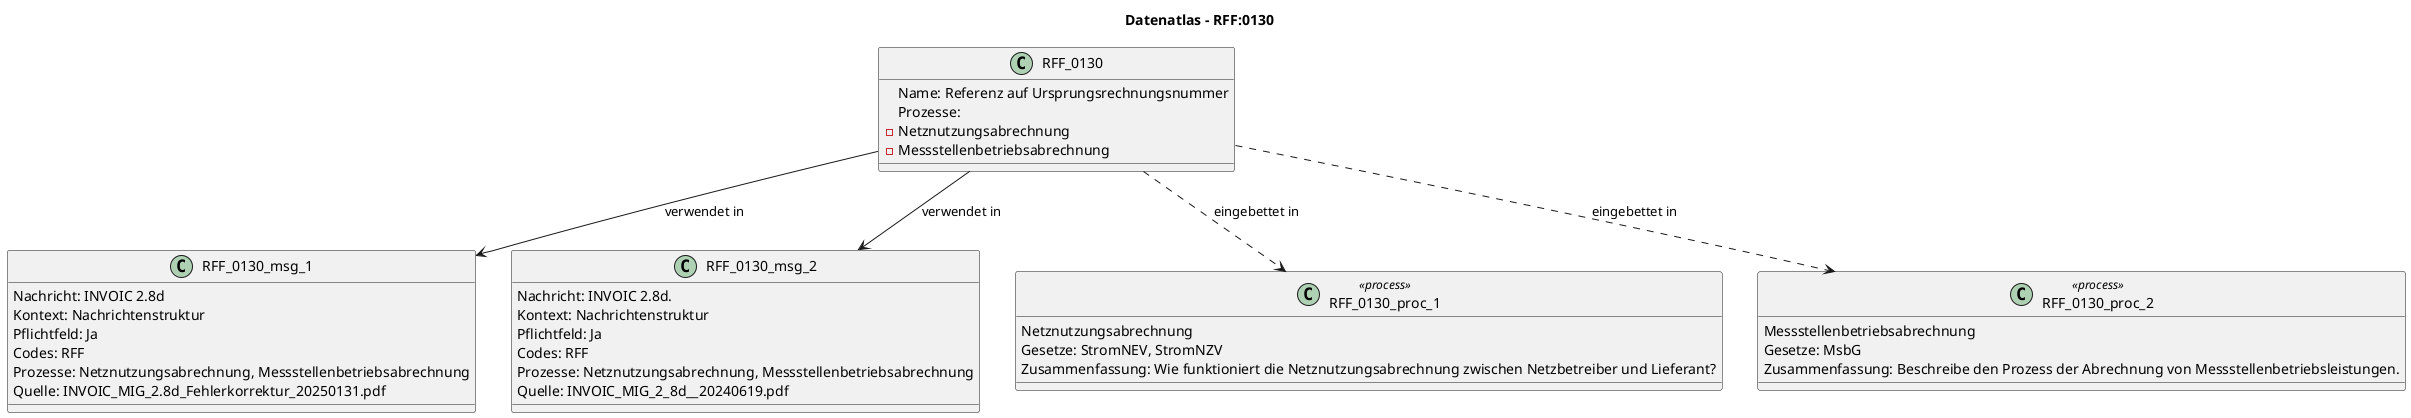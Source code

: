 @startuml
title Datenatlas – RFF:0130
class RFF_0130 {
  Name: Referenz auf Ursprungsrechnungsnummer
  Prozesse:
    - Netznutzungsabrechnung
    - Messstellenbetriebsabrechnung
}
class RFF_0130_msg_1 {
  Nachricht: INVOIC 2.8d
  Kontext: Nachrichtenstruktur
  Pflichtfeld: Ja
  Codes: RFF
  Prozesse: Netznutzungsabrechnung, Messstellenbetriebsabrechnung
  Quelle: INVOIC_MIG_2.8d_Fehlerkorrektur_20250131.pdf
}
RFF_0130 --> RFF_0130_msg_1 : verwendet in
class RFF_0130_msg_2 {
  Nachricht: INVOIC 2.8d.
  Kontext: Nachrichtenstruktur
  Pflichtfeld: Ja
  Codes: RFF
  Prozesse: Netznutzungsabrechnung, Messstellenbetriebsabrechnung
  Quelle: INVOIC_MIG_2_8d__20240619.pdf
}
RFF_0130 --> RFF_0130_msg_2 : verwendet in
class RFF_0130_proc_1 <<process>> {
  Netznutzungsabrechnung
  Gesetze: StromNEV, StromNZV
  Zusammenfassung: Wie funktioniert die Netznutzungsabrechnung zwischen Netzbetreiber und Lieferant?
}
RFF_0130 ..> RFF_0130_proc_1 : eingebettet in
class RFF_0130_proc_2 <<process>> {
  Messstellenbetriebsabrechnung
  Gesetze: MsbG
  Zusammenfassung: Beschreibe den Prozess der Abrechnung von Messstellenbetriebsleistungen.
}
RFF_0130 ..> RFF_0130_proc_2 : eingebettet in
@enduml
